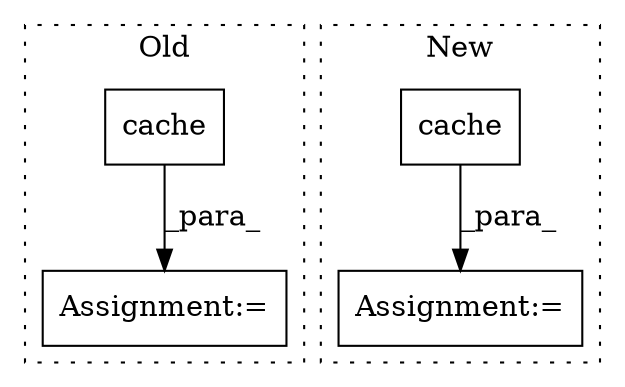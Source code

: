 digraph G {
subgraph cluster0 {
1 [label="cache" a="32" s="727,734" l="6,1" shape="box"];
4 [label="Assignment:=" a="7" s="721" l="2" shape="box"];
label = "Old";
style="dotted";
}
subgraph cluster1 {
2 [label="cache" a="32" s="574,621" l="6,1" shape="box"];
3 [label="Assignment:=" a="7" s="569" l="1" shape="box"];
label = "New";
style="dotted";
}
1 -> 4 [label="_para_"];
2 -> 3 [label="_para_"];
}